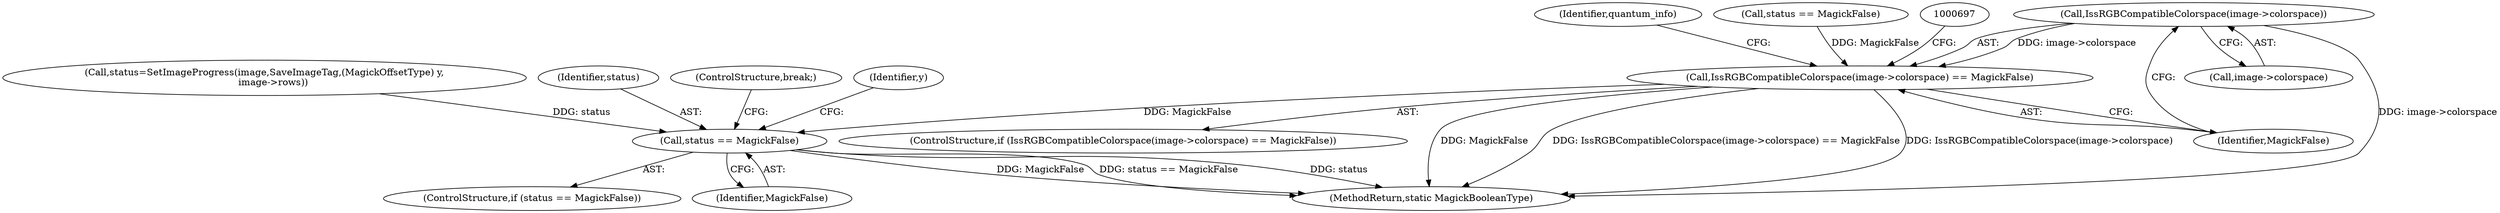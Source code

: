 digraph "0_ImageMagick_424d40ebfcde48bb872eba75179d3d73704fdf1f_0@pointer" {
"1000691" [label="(Call,IssRGBCompatibleColorspace(image->colorspace))"];
"1000690" [label="(Call,IssRGBCompatibleColorspace(image->colorspace) == MagickFalse)"];
"1000980" [label="(Call,status == MagickFalse)"];
"1000695" [label="(Identifier,MagickFalse)"];
"1000979" [label="(ControlStructure,if (status == MagickFalse))"];
"1000691" [label="(Call,IssRGBCompatibleColorspace(image->colorspace))"];
"1000692" [label="(Call,image->colorspace)"];
"1000689" [label="(ControlStructure,if (IssRGBCompatibleColorspace(image->colorspace) == MagickFalse))"];
"1000982" [label="(Identifier,MagickFalse)"];
"1000968" [label="(Call,status=SetImageProgress(image,SaveImageTag,(MagickOffsetType) y,\n      image->rows))"];
"1000981" [label="(Identifier,status)"];
"1000702" [label="(Identifier,quantum_info)"];
"1001223" [label="(MethodReturn,static MagickBooleanType)"];
"1000690" [label="(Call,IssRGBCompatibleColorspace(image->colorspace) == MagickFalse)"];
"1000980" [label="(Call,status == MagickFalse)"];
"1000182" [label="(Call,status == MagickFalse)"];
"1000983" [label="(ControlStructure,break;)"];
"1000750" [label="(Identifier,y)"];
"1000691" -> "1000690"  [label="AST: "];
"1000691" -> "1000692"  [label="CFG: "];
"1000692" -> "1000691"  [label="AST: "];
"1000695" -> "1000691"  [label="CFG: "];
"1000691" -> "1001223"  [label="DDG: image->colorspace"];
"1000691" -> "1000690"  [label="DDG: image->colorspace"];
"1000690" -> "1000689"  [label="AST: "];
"1000690" -> "1000695"  [label="CFG: "];
"1000695" -> "1000690"  [label="AST: "];
"1000697" -> "1000690"  [label="CFG: "];
"1000702" -> "1000690"  [label="CFG: "];
"1000690" -> "1001223"  [label="DDG: MagickFalse"];
"1000690" -> "1001223"  [label="DDG: IssRGBCompatibleColorspace(image->colorspace) == MagickFalse"];
"1000690" -> "1001223"  [label="DDG: IssRGBCompatibleColorspace(image->colorspace)"];
"1000182" -> "1000690"  [label="DDG: MagickFalse"];
"1000690" -> "1000980"  [label="DDG: MagickFalse"];
"1000980" -> "1000979"  [label="AST: "];
"1000980" -> "1000982"  [label="CFG: "];
"1000981" -> "1000980"  [label="AST: "];
"1000982" -> "1000980"  [label="AST: "];
"1000983" -> "1000980"  [label="CFG: "];
"1000750" -> "1000980"  [label="CFG: "];
"1000980" -> "1001223"  [label="DDG: status"];
"1000980" -> "1001223"  [label="DDG: MagickFalse"];
"1000980" -> "1001223"  [label="DDG: status == MagickFalse"];
"1000968" -> "1000980"  [label="DDG: status"];
}
